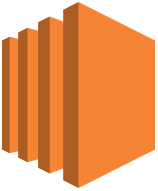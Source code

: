 <mxfile>
    <diagram id="nVOGNLDbLX4eZq3l0SQ3" name="ページ1">
        <mxGraphModel dx="312" dy="175" grid="1" gridSize="10" guides="1" tooltips="1" connect="1" arrows="1" fold="1" page="1" pageScale="1" pageWidth="827" pageHeight="1169" math="0" shadow="0">
            <root>
                <mxCell id="0"/>
                <mxCell id="1" parent="0"/>
                <mxCell id="2" value="" style="outlineConnect=0;dashed=0;verticalLabelPosition=bottom;verticalAlign=top;align=center;html=1;shape=mxgraph.aws3.ec2;fillColor=#F58534;gradientColor=none;" vertex="1" parent="1">
                    <mxGeometry x="40" y="50" width="76.5" height="93" as="geometry"/>
                </mxCell>
            </root>
        </mxGraphModel>
    </diagram>
</mxfile>